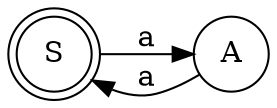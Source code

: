 digraph {
	rankdir = LR;
	size = "8,5"
	node [ shape = doublecircle ]; S ;
	node [ shape = circle ];
	S -> A [ label = "a" ];
	A -> S [ label = "a" ];
}

